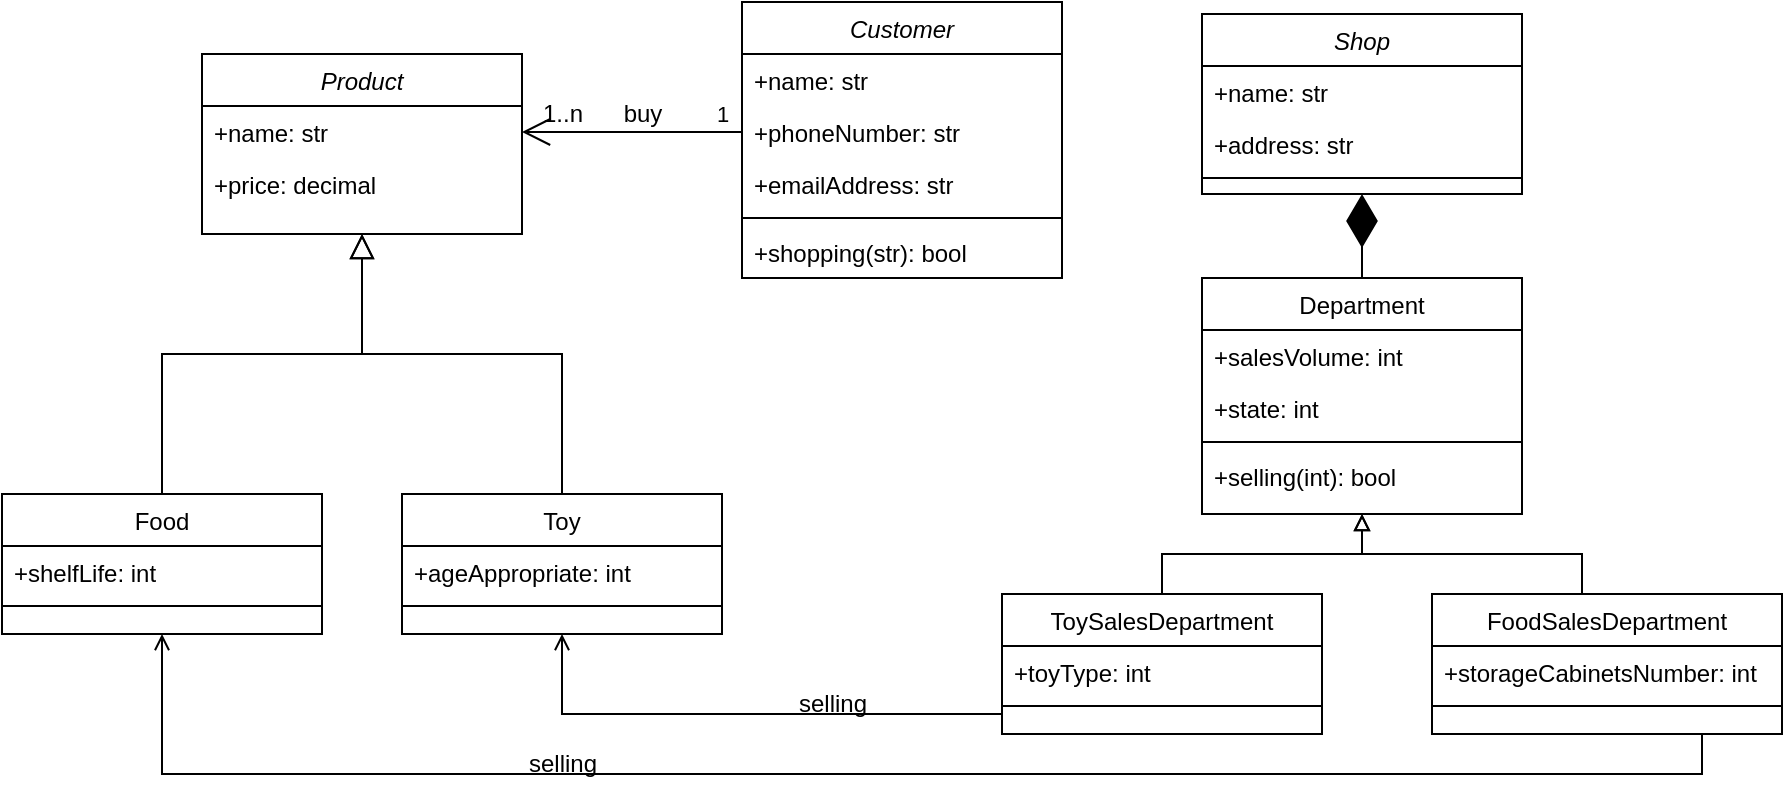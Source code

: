<mxfile version="20.5.1" type="github">
  <diagram id="O0v5r-rNThvZfGkP9p5U" name="Page-1">
    <mxGraphModel dx="946" dy="511" grid="1" gridSize="10" guides="1" tooltips="1" connect="1" arrows="1" fold="1" page="1" pageScale="1" pageWidth="1169" pageHeight="1654" math="0" shadow="0">
      <root>
        <mxCell id="0" />
        <mxCell id="1" parent="0" />
        <mxCell id="b7xNxIlc9pk9lG7xaA1z-1" value="Product" style="swimlane;fontStyle=2;align=center;verticalAlign=top;childLayout=stackLayout;horizontal=1;startSize=26;horizontalStack=0;resizeParent=1;resizeLast=0;collapsible=1;marginBottom=0;rounded=0;shadow=0;strokeWidth=1;" parent="1" vertex="1">
          <mxGeometry x="130" y="40" width="160" height="90" as="geometry">
            <mxRectangle x="230" y="140" width="160" height="26" as="alternateBounds" />
          </mxGeometry>
        </mxCell>
        <mxCell id="b7xNxIlc9pk9lG7xaA1z-2" value="+name: str" style="text;align=left;verticalAlign=top;spacingLeft=4;spacingRight=4;overflow=hidden;rotatable=0;points=[[0,0.5],[1,0.5]];portConstraint=eastwest;" parent="b7xNxIlc9pk9lG7xaA1z-1" vertex="1">
          <mxGeometry y="26" width="160" height="26" as="geometry" />
        </mxCell>
        <mxCell id="b7xNxIlc9pk9lG7xaA1z-3" value="+price: decimal" style="text;align=left;verticalAlign=top;spacingLeft=4;spacingRight=4;overflow=hidden;rotatable=0;points=[[0,0.5],[1,0.5]];portConstraint=eastwest;rounded=0;shadow=0;html=0;" parent="b7xNxIlc9pk9lG7xaA1z-1" vertex="1">
          <mxGeometry y="52" width="160" height="26" as="geometry" />
        </mxCell>
        <mxCell id="b7xNxIlc9pk9lG7xaA1z-7" value="Food" style="swimlane;fontStyle=0;align=center;verticalAlign=top;childLayout=stackLayout;horizontal=1;startSize=26;horizontalStack=0;resizeParent=1;resizeLast=0;collapsible=1;marginBottom=0;rounded=0;shadow=0;strokeWidth=1;" parent="1" vertex="1">
          <mxGeometry x="30" y="260" width="160" height="70" as="geometry">
            <mxRectangle x="130" y="380" width="160" height="26" as="alternateBounds" />
          </mxGeometry>
        </mxCell>
        <mxCell id="b7xNxIlc9pk9lG7xaA1z-8" value="+shelfLife: int" style="text;align=left;verticalAlign=top;spacingLeft=4;spacingRight=4;overflow=hidden;rotatable=0;points=[[0,0.5],[1,0.5]];portConstraint=eastwest;" parent="b7xNxIlc9pk9lG7xaA1z-7" vertex="1">
          <mxGeometry y="26" width="160" height="26" as="geometry" />
        </mxCell>
        <mxCell id="b7xNxIlc9pk9lG7xaA1z-10" value="" style="line;html=1;strokeWidth=1;align=left;verticalAlign=middle;spacingTop=-1;spacingLeft=3;spacingRight=3;rotatable=0;labelPosition=right;points=[];portConstraint=eastwest;" parent="b7xNxIlc9pk9lG7xaA1z-7" vertex="1">
          <mxGeometry y="52" width="160" height="8" as="geometry" />
        </mxCell>
        <mxCell id="b7xNxIlc9pk9lG7xaA1z-13" value="" style="endArrow=block;endSize=10;endFill=0;shadow=0;strokeWidth=1;rounded=0;edgeStyle=elbowEdgeStyle;elbow=vertical;" parent="1" source="b7xNxIlc9pk9lG7xaA1z-7" target="b7xNxIlc9pk9lG7xaA1z-1" edge="1">
          <mxGeometry width="160" relative="1" as="geometry">
            <mxPoint x="100" y="103" as="sourcePoint" />
            <mxPoint x="100" y="103" as="targetPoint" />
            <Array as="points">
              <mxPoint x="210" y="190" />
            </Array>
          </mxGeometry>
        </mxCell>
        <mxCell id="b7xNxIlc9pk9lG7xaA1z-14" value="Toy" style="swimlane;fontStyle=0;align=center;verticalAlign=top;childLayout=stackLayout;horizontal=1;startSize=26;horizontalStack=0;resizeParent=1;resizeLast=0;collapsible=1;marginBottom=0;rounded=0;shadow=0;strokeWidth=1;" parent="1" vertex="1">
          <mxGeometry x="230" y="260" width="160" height="70" as="geometry">
            <mxRectangle x="340" y="380" width="170" height="26" as="alternateBounds" />
          </mxGeometry>
        </mxCell>
        <mxCell id="b7xNxIlc9pk9lG7xaA1z-15" value="+ageAppropriate: int" style="text;align=left;verticalAlign=top;spacingLeft=4;spacingRight=4;overflow=hidden;rotatable=0;points=[[0,0.5],[1,0.5]];portConstraint=eastwest;" parent="b7xNxIlc9pk9lG7xaA1z-14" vertex="1">
          <mxGeometry y="26" width="160" height="26" as="geometry" />
        </mxCell>
        <mxCell id="b7xNxIlc9pk9lG7xaA1z-16" value="" style="line;html=1;strokeWidth=1;align=left;verticalAlign=middle;spacingTop=-1;spacingLeft=3;spacingRight=3;rotatable=0;labelPosition=right;points=[];portConstraint=eastwest;" parent="b7xNxIlc9pk9lG7xaA1z-14" vertex="1">
          <mxGeometry y="52" width="160" height="8" as="geometry" />
        </mxCell>
        <mxCell id="b7xNxIlc9pk9lG7xaA1z-17" value="" style="endArrow=block;endSize=10;endFill=0;shadow=0;strokeWidth=1;rounded=0;edgeStyle=elbowEdgeStyle;elbow=vertical;" parent="1" source="b7xNxIlc9pk9lG7xaA1z-14" target="b7xNxIlc9pk9lG7xaA1z-1" edge="1">
          <mxGeometry width="160" relative="1" as="geometry">
            <mxPoint x="110" y="273" as="sourcePoint" />
            <mxPoint x="210" y="171" as="targetPoint" />
            <Array as="points">
              <mxPoint x="210" y="190" />
              <mxPoint x="200" y="190" />
            </Array>
          </mxGeometry>
        </mxCell>
        <mxCell id="XGct7RucdWY-_Vi-TAkt-1" value="Shop" style="swimlane;fontStyle=2;align=center;verticalAlign=top;childLayout=stackLayout;horizontal=1;startSize=26;horizontalStack=0;resizeParent=1;resizeLast=0;collapsible=1;marginBottom=0;rounded=0;shadow=0;strokeWidth=1;" parent="1" vertex="1">
          <mxGeometry x="630" y="20" width="160" height="90" as="geometry">
            <mxRectangle x="230" y="140" width="160" height="26" as="alternateBounds" />
          </mxGeometry>
        </mxCell>
        <mxCell id="XGct7RucdWY-_Vi-TAkt-2" value="+name: str" style="text;align=left;verticalAlign=top;spacingLeft=4;spacingRight=4;overflow=hidden;rotatable=0;points=[[0,0.5],[1,0.5]];portConstraint=eastwest;" parent="XGct7RucdWY-_Vi-TAkt-1" vertex="1">
          <mxGeometry y="26" width="160" height="26" as="geometry" />
        </mxCell>
        <mxCell id="XGct7RucdWY-_Vi-TAkt-4" value="+address: str" style="text;align=left;verticalAlign=top;spacingLeft=4;spacingRight=4;overflow=hidden;rotatable=0;points=[[0,0.5],[1,0.5]];portConstraint=eastwest;rounded=0;shadow=0;html=0;" parent="XGct7RucdWY-_Vi-TAkt-1" vertex="1">
          <mxGeometry y="52" width="160" height="26" as="geometry" />
        </mxCell>
        <mxCell id="XGct7RucdWY-_Vi-TAkt-5" value="" style="line;html=1;strokeWidth=1;align=left;verticalAlign=middle;spacingTop=-1;spacingLeft=3;spacingRight=3;rotatable=0;labelPosition=right;points=[];portConstraint=eastwest;" parent="XGct7RucdWY-_Vi-TAkt-1" vertex="1">
          <mxGeometry y="78" width="160" height="8" as="geometry" />
        </mxCell>
        <mxCell id="XGct7RucdWY-_Vi-TAkt-19" value="Customer" style="swimlane;fontStyle=2;align=center;verticalAlign=top;childLayout=stackLayout;horizontal=1;startSize=26;horizontalStack=0;resizeParent=1;resizeLast=0;collapsible=1;marginBottom=0;rounded=0;shadow=0;strokeWidth=1;" parent="1" vertex="1">
          <mxGeometry x="400" y="14" width="160" height="138" as="geometry">
            <mxRectangle x="230" y="140" width="160" height="26" as="alternateBounds" />
          </mxGeometry>
        </mxCell>
        <mxCell id="XGct7RucdWY-_Vi-TAkt-20" value="+name: str" style="text;align=left;verticalAlign=top;spacingLeft=4;spacingRight=4;overflow=hidden;rotatable=0;points=[[0,0.5],[1,0.5]];portConstraint=eastwest;" parent="XGct7RucdWY-_Vi-TAkt-19" vertex="1">
          <mxGeometry y="26" width="160" height="26" as="geometry" />
        </mxCell>
        <mxCell id="XGct7RucdWY-_Vi-TAkt-21" value="+phoneNumber: str" style="text;align=left;verticalAlign=top;spacingLeft=4;spacingRight=4;overflow=hidden;rotatable=0;points=[[0,0.5],[1,0.5]];portConstraint=eastwest;rounded=0;shadow=0;html=0;" parent="XGct7RucdWY-_Vi-TAkt-19" vertex="1">
          <mxGeometry y="52" width="160" height="26" as="geometry" />
        </mxCell>
        <mxCell id="XGct7RucdWY-_Vi-TAkt-22" value="+emailAddress: str" style="text;align=left;verticalAlign=top;spacingLeft=4;spacingRight=4;overflow=hidden;rotatable=0;points=[[0,0.5],[1,0.5]];portConstraint=eastwest;rounded=0;shadow=0;html=0;" parent="XGct7RucdWY-_Vi-TAkt-19" vertex="1">
          <mxGeometry y="78" width="160" height="26" as="geometry" />
        </mxCell>
        <mxCell id="XGct7RucdWY-_Vi-TAkt-23" value="" style="line;html=1;strokeWidth=1;align=left;verticalAlign=middle;spacingTop=-1;spacingLeft=3;spacingRight=3;rotatable=0;labelPosition=right;points=[];portConstraint=eastwest;" parent="XGct7RucdWY-_Vi-TAkt-19" vertex="1">
          <mxGeometry y="104" width="160" height="8" as="geometry" />
        </mxCell>
        <mxCell id="XGct7RucdWY-_Vi-TAkt-24" value="+shopping(str): bool" style="text;align=left;verticalAlign=top;spacingLeft=4;spacingRight=4;overflow=hidden;rotatable=0;points=[[0,0.5],[1,0.5]];portConstraint=eastwest;" parent="XGct7RucdWY-_Vi-TAkt-19" vertex="1">
          <mxGeometry y="112" width="160" height="26" as="geometry" />
        </mxCell>
        <mxCell id="4iwAJVX4r1V-sD9EC93W-45" style="edgeStyle=orthogonalEdgeStyle;rounded=0;orthogonalLoop=1;jettySize=auto;html=1;entryX=0.5;entryY=1;entryDx=0;entryDy=0;endArrow=block;endFill=0;" edge="1" parent="1" source="4iwAJVX4r1V-sD9EC93W-1" target="4iwAJVX4r1V-sD9EC93W-20">
          <mxGeometry relative="1" as="geometry">
            <Array as="points">
              <mxPoint x="610" y="290" />
              <mxPoint x="710" y="290" />
            </Array>
          </mxGeometry>
        </mxCell>
        <mxCell id="4iwAJVX4r1V-sD9EC93W-1" value="ToySalesDepartment" style="swimlane;fontStyle=0;align=center;verticalAlign=top;childLayout=stackLayout;horizontal=1;startSize=26;horizontalStack=0;resizeParent=1;resizeLast=0;collapsible=1;marginBottom=0;rounded=0;shadow=0;strokeWidth=1;" vertex="1" parent="1">
          <mxGeometry x="530" y="310" width="160" height="70" as="geometry">
            <mxRectangle x="408" y="20" width="160" height="26" as="alternateBounds" />
          </mxGeometry>
        </mxCell>
        <mxCell id="4iwAJVX4r1V-sD9EC93W-4" value="+toyType: int" style="text;align=left;verticalAlign=top;spacingLeft=4;spacingRight=4;overflow=hidden;rotatable=0;points=[[0,0.5],[1,0.5]];portConstraint=eastwest;rounded=0;shadow=0;html=0;" vertex="1" parent="4iwAJVX4r1V-sD9EC93W-1">
          <mxGeometry y="26" width="160" height="26" as="geometry" />
        </mxCell>
        <mxCell id="4iwAJVX4r1V-sD9EC93W-7" value="" style="line;html=1;strokeWidth=1;align=left;verticalAlign=middle;spacingTop=-1;spacingLeft=3;spacingRight=3;rotatable=0;labelPosition=right;points=[];portConstraint=eastwest;" vertex="1" parent="4iwAJVX4r1V-sD9EC93W-1">
          <mxGeometry y="52" width="160" height="8" as="geometry" />
        </mxCell>
        <mxCell id="4iwAJVX4r1V-sD9EC93W-44" style="edgeStyle=orthogonalEdgeStyle;rounded=0;orthogonalLoop=1;jettySize=auto;html=1;entryX=0.5;entryY=1;entryDx=0;entryDy=0;endArrow=open;endFill=0;" edge="1" parent="1" source="4iwAJVX4r1V-sD9EC93W-11" target="b7xNxIlc9pk9lG7xaA1z-7">
          <mxGeometry relative="1" as="geometry">
            <mxPoint x="95.04" y="376.992" as="targetPoint" />
            <Array as="points">
              <mxPoint x="880" y="400" />
              <mxPoint x="110" y="400" />
            </Array>
          </mxGeometry>
        </mxCell>
        <mxCell id="4iwAJVX4r1V-sD9EC93W-56" style="edgeStyle=orthogonalEdgeStyle;rounded=0;orthogonalLoop=1;jettySize=auto;html=1;entryX=0.5;entryY=1;entryDx=0;entryDy=0;endArrow=block;endFill=0;" edge="1" parent="1" source="4iwAJVX4r1V-sD9EC93W-11" target="4iwAJVX4r1V-sD9EC93W-20">
          <mxGeometry relative="1" as="geometry">
            <Array as="points">
              <mxPoint x="820" y="290" />
              <mxPoint x="710" y="290" />
            </Array>
          </mxGeometry>
        </mxCell>
        <mxCell id="4iwAJVX4r1V-sD9EC93W-11" value="FoodSalesDepartment" style="swimlane;fontStyle=0;align=center;verticalAlign=top;childLayout=stackLayout;horizontal=1;startSize=26;horizontalStack=0;resizeParent=1;resizeLast=0;collapsible=1;marginBottom=0;rounded=0;shadow=0;strokeWidth=1;" vertex="1" parent="1">
          <mxGeometry x="745" y="310" width="175" height="70" as="geometry">
            <mxRectangle x="408" y="20" width="160" height="26" as="alternateBounds" />
          </mxGeometry>
        </mxCell>
        <mxCell id="4iwAJVX4r1V-sD9EC93W-14" value="+storageCabinetsNumber: int" style="text;align=left;verticalAlign=top;spacingLeft=4;spacingRight=4;overflow=hidden;rotatable=0;points=[[0,0.5],[1,0.5]];portConstraint=eastwest;rounded=0;shadow=0;html=0;" vertex="1" parent="4iwAJVX4r1V-sD9EC93W-11">
          <mxGeometry y="26" width="175" height="26" as="geometry" />
        </mxCell>
        <mxCell id="4iwAJVX4r1V-sD9EC93W-17" value="" style="line;html=1;strokeWidth=1;align=left;verticalAlign=middle;spacingTop=-1;spacingLeft=3;spacingRight=3;rotatable=0;labelPosition=right;points=[];portConstraint=eastwest;" vertex="1" parent="4iwAJVX4r1V-sD9EC93W-11">
          <mxGeometry y="52" width="175" height="8" as="geometry" />
        </mxCell>
        <mxCell id="4iwAJVX4r1V-sD9EC93W-20" value="Department" style="swimlane;fontStyle=0;align=center;verticalAlign=top;childLayout=stackLayout;horizontal=1;startSize=26;horizontalStack=0;resizeParent=1;resizeLast=0;collapsible=1;marginBottom=0;rounded=0;shadow=0;strokeWidth=1;" vertex="1" parent="1">
          <mxGeometry x="630" y="152" width="160" height="118" as="geometry">
            <mxRectangle x="408" y="20" width="160" height="26" as="alternateBounds" />
          </mxGeometry>
        </mxCell>
        <mxCell id="4iwAJVX4r1V-sD9EC93W-22" value="+salesVolume: int" style="text;align=left;verticalAlign=top;spacingLeft=4;spacingRight=4;overflow=hidden;rotatable=0;points=[[0,0.5],[1,0.5]];portConstraint=eastwest;rounded=0;shadow=0;html=0;" vertex="1" parent="4iwAJVX4r1V-sD9EC93W-20">
          <mxGeometry y="26" width="160" height="26" as="geometry" />
        </mxCell>
        <mxCell id="4iwAJVX4r1V-sD9EC93W-23" value="+state: int" style="text;align=left;verticalAlign=top;spacingLeft=4;spacingRight=4;overflow=hidden;rotatable=0;points=[[0,0.5],[1,0.5]];portConstraint=eastwest;rounded=0;shadow=0;html=0;" vertex="1" parent="4iwAJVX4r1V-sD9EC93W-20">
          <mxGeometry y="52" width="160" height="26" as="geometry" />
        </mxCell>
        <mxCell id="4iwAJVX4r1V-sD9EC93W-26" value="" style="line;html=1;strokeWidth=1;align=left;verticalAlign=middle;spacingTop=-1;spacingLeft=3;spacingRight=3;rotatable=0;labelPosition=right;points=[];portConstraint=eastwest;" vertex="1" parent="4iwAJVX4r1V-sD9EC93W-20">
          <mxGeometry y="78" width="160" height="8" as="geometry" />
        </mxCell>
        <mxCell id="4iwAJVX4r1V-sD9EC93W-27" value="+selling(int): bool" style="text;align=left;verticalAlign=top;spacingLeft=4;spacingRight=4;overflow=hidden;rotatable=0;points=[[0,0.5],[1,0.5]];portConstraint=eastwest;" vertex="1" parent="4iwAJVX4r1V-sD9EC93W-20">
          <mxGeometry y="86" width="160" height="26" as="geometry" />
        </mxCell>
        <mxCell id="4iwAJVX4r1V-sD9EC93W-42" value="" style="endArrow=diamondThin;endFill=1;endSize=24;html=1;rounded=0;exitX=0.5;exitY=0;exitDx=0;exitDy=0;" edge="1" parent="1" source="4iwAJVX4r1V-sD9EC93W-20">
          <mxGeometry width="160" relative="1" as="geometry">
            <mxPoint x="260" y="332" as="sourcePoint" />
            <mxPoint x="710" y="110" as="targetPoint" />
          </mxGeometry>
        </mxCell>
        <mxCell id="4iwAJVX4r1V-sD9EC93W-43" style="edgeStyle=orthogonalEdgeStyle;rounded=0;orthogonalLoop=1;jettySize=auto;html=1;exitX=0;exitY=0.5;exitDx=0;exitDy=0;entryX=0.5;entryY=1;entryDx=0;entryDy=0;endArrow=open;endFill=0;" edge="1" parent="1" target="b7xNxIlc9pk9lG7xaA1z-14">
          <mxGeometry relative="1" as="geometry">
            <mxPoint x="530" y="375" as="sourcePoint" />
            <Array as="points">
              <mxPoint x="530" y="370" />
              <mxPoint x="310" y="370" />
            </Array>
          </mxGeometry>
        </mxCell>
        <mxCell id="4iwAJVX4r1V-sD9EC93W-58" value="&lt;span style=&quot;text-align: left;&quot;&gt;selling&lt;/span&gt;" style="text;html=1;align=center;verticalAlign=middle;resizable=0;points=[];autosize=1;strokeColor=none;fillColor=none;" vertex="1" parent="1">
          <mxGeometry x="280" y="380" width="60" height="30" as="geometry" />
        </mxCell>
        <mxCell id="4iwAJVX4r1V-sD9EC93W-59" value="&lt;span style=&quot;text-align: left;&quot;&gt;selling&lt;/span&gt;" style="text;html=1;align=center;verticalAlign=middle;resizable=0;points=[];autosize=1;strokeColor=none;fillColor=none;" vertex="1" parent="1">
          <mxGeometry x="415" y="350" width="60" height="30" as="geometry" />
        </mxCell>
        <mxCell id="4iwAJVX4r1V-sD9EC93W-86" value="" style="endArrow=open;endFill=1;endSize=12;html=1;rounded=0;strokeColor=#000000;exitX=0;exitY=0.5;exitDx=0;exitDy=0;entryX=1;entryY=0.5;entryDx=0;entryDy=0;" edge="1" parent="1" source="XGct7RucdWY-_Vi-TAkt-21" target="b7xNxIlc9pk9lG7xaA1z-2">
          <mxGeometry width="160" relative="1" as="geometry">
            <mxPoint x="370" y="210" as="sourcePoint" />
            <mxPoint x="530" y="210" as="targetPoint" />
          </mxGeometry>
        </mxCell>
        <mxCell id="4iwAJVX4r1V-sD9EC93W-87" value="1..n" style="text;html=1;align=center;verticalAlign=middle;resizable=0;points=[];autosize=1;strokeColor=none;fillColor=none;" vertex="1" parent="1">
          <mxGeometry x="290" y="55" width="40" height="30" as="geometry" />
        </mxCell>
        <mxCell id="4iwAJVX4r1V-sD9EC93W-88" value="buy" style="text;html=1;align=center;verticalAlign=middle;resizable=0;points=[];autosize=1;strokeColor=none;fillColor=none;" vertex="1" parent="1">
          <mxGeometry x="330" y="55" width="40" height="30" as="geometry" />
        </mxCell>
        <mxCell id="4iwAJVX4r1V-sD9EC93W-89" value="&lt;font style=&quot;font-size: 11px;&quot;&gt;1&lt;/font&gt;" style="text;html=1;align=center;verticalAlign=middle;resizable=0;points=[];autosize=1;strokeColor=none;fillColor=none;" vertex="1" parent="1">
          <mxGeometry x="375" y="55" width="30" height="30" as="geometry" />
        </mxCell>
      </root>
    </mxGraphModel>
  </diagram>
</mxfile>
